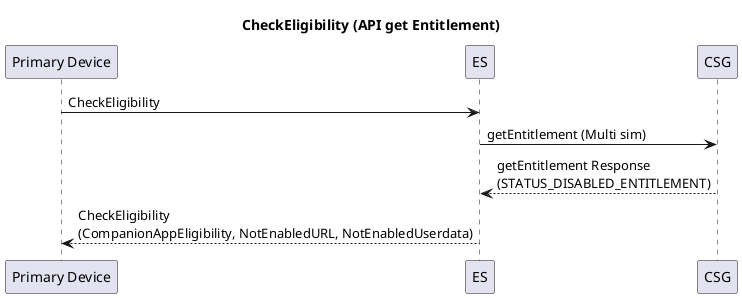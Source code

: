 @startuml
title CheckEligibility (API get Entitlement)

participant "Primary Device" as PD
participant "ES" as ES
participant "CSG" as CSG

PD -> ES: CheckEligibility
ES -> CSG: getEntitlement (Multi sim)
CSG --> ES: getEntitlement Response\n(STATUS_DISABLED_ENTITLEMENT)
ES --> PD: CheckEligibility\n(CompanionAppEligibility, NotEnabledURL, NotEnabledUserdata)

@enduml 